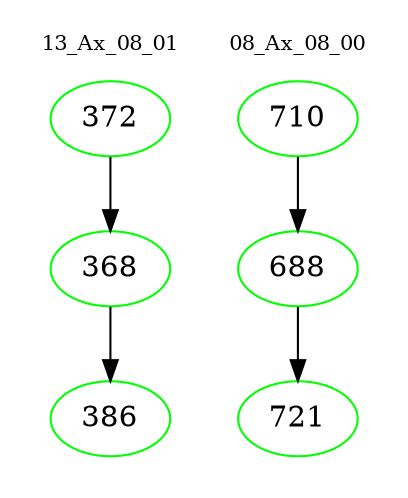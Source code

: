 digraph{
subgraph cluster_0 {
color = white
label = "13_Ax_08_01";
fontsize=10;
T0_372 [label="372", color="green"]
T0_372 -> T0_368 [color="black"]
T0_368 [label="368", color="green"]
T0_368 -> T0_386 [color="black"]
T0_386 [label="386", color="green"]
}
subgraph cluster_1 {
color = white
label = "08_Ax_08_00";
fontsize=10;
T1_710 [label="710", color="green"]
T1_710 -> T1_688 [color="black"]
T1_688 [label="688", color="green"]
T1_688 -> T1_721 [color="black"]
T1_721 [label="721", color="green"]
}
}
